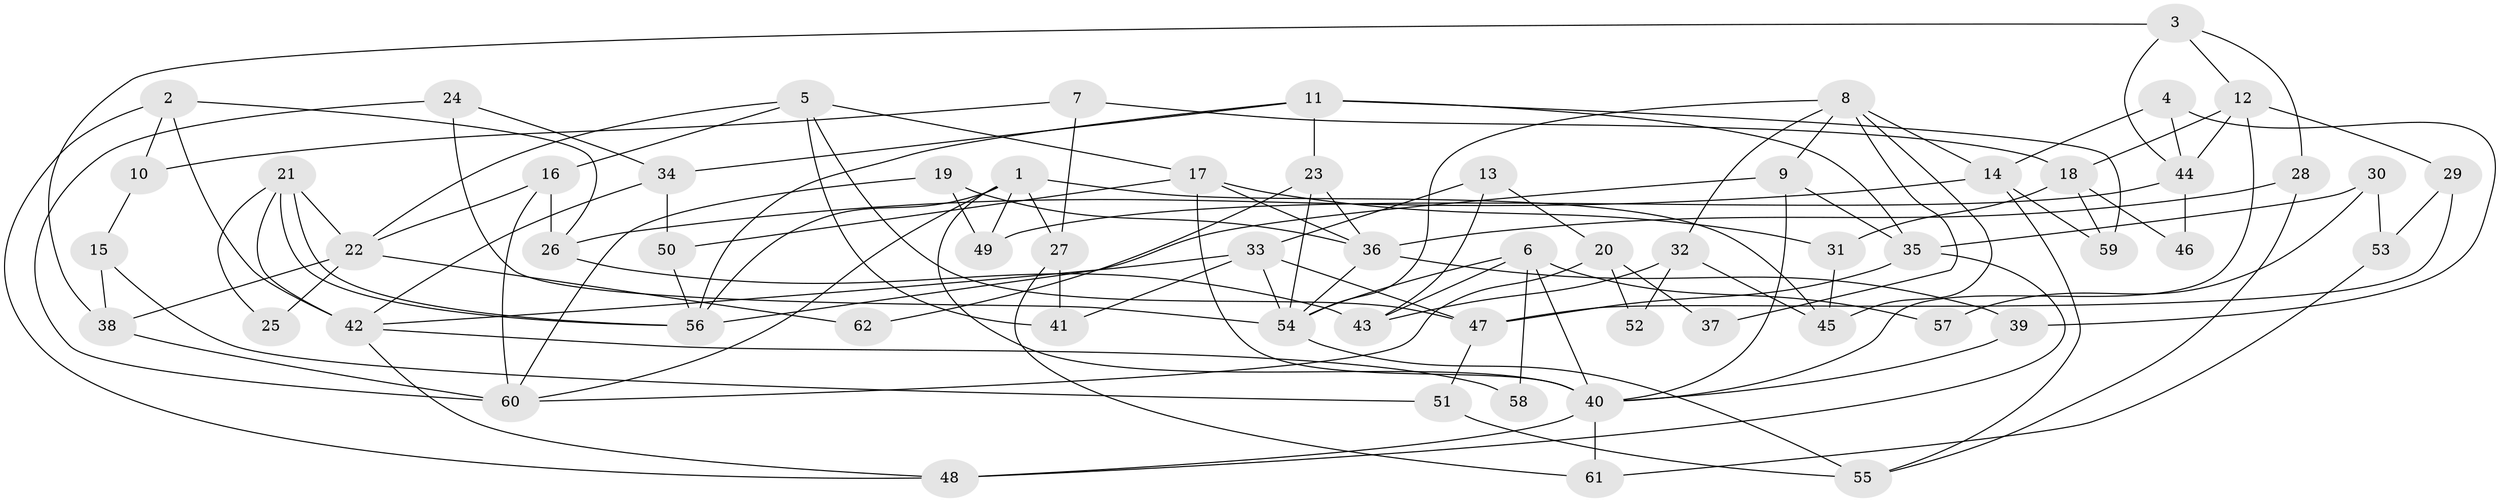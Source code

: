 // coarse degree distribution, {6: 0.15384615384615385, 7: 0.10256410256410256, 4: 0.3076923076923077, 5: 0.10256410256410256, 3: 0.1282051282051282, 11: 0.02564102564102564, 8: 0.07692307692307693, 2: 0.10256410256410256}
// Generated by graph-tools (version 1.1) at 2025/52/02/27/25 19:52:02]
// undirected, 62 vertices, 124 edges
graph export_dot {
graph [start="1"]
  node [color=gray90,style=filled];
  1;
  2;
  3;
  4;
  5;
  6;
  7;
  8;
  9;
  10;
  11;
  12;
  13;
  14;
  15;
  16;
  17;
  18;
  19;
  20;
  21;
  22;
  23;
  24;
  25;
  26;
  27;
  28;
  29;
  30;
  31;
  32;
  33;
  34;
  35;
  36;
  37;
  38;
  39;
  40;
  41;
  42;
  43;
  44;
  45;
  46;
  47;
  48;
  49;
  50;
  51;
  52;
  53;
  54;
  55;
  56;
  57;
  58;
  59;
  60;
  61;
  62;
  1 -- 40;
  1 -- 60;
  1 -- 27;
  1 -- 45;
  1 -- 49;
  1 -- 56;
  2 -- 48;
  2 -- 26;
  2 -- 10;
  2 -- 42;
  3 -- 12;
  3 -- 28;
  3 -- 38;
  3 -- 44;
  4 -- 44;
  4 -- 39;
  4 -- 14;
  5 -- 47;
  5 -- 22;
  5 -- 16;
  5 -- 17;
  5 -- 41;
  6 -- 40;
  6 -- 54;
  6 -- 43;
  6 -- 57;
  6 -- 58;
  7 -- 27;
  7 -- 18;
  7 -- 10;
  8 -- 9;
  8 -- 54;
  8 -- 14;
  8 -- 32;
  8 -- 37;
  8 -- 45;
  9 -- 56;
  9 -- 40;
  9 -- 35;
  10 -- 15;
  11 -- 56;
  11 -- 34;
  11 -- 23;
  11 -- 35;
  11 -- 59;
  12 -- 40;
  12 -- 18;
  12 -- 29;
  12 -- 44;
  13 -- 33;
  13 -- 43;
  13 -- 20;
  14 -- 26;
  14 -- 55;
  14 -- 59;
  15 -- 38;
  15 -- 51;
  16 -- 26;
  16 -- 22;
  16 -- 60;
  17 -- 50;
  17 -- 31;
  17 -- 36;
  17 -- 40;
  18 -- 31;
  18 -- 59;
  18 -- 46;
  19 -- 36;
  19 -- 49;
  19 -- 60;
  20 -- 60;
  20 -- 37;
  20 -- 52;
  21 -- 22;
  21 -- 56;
  21 -- 56;
  21 -- 25;
  21 -- 42;
  22 -- 38;
  22 -- 25;
  22 -- 62;
  23 -- 36;
  23 -- 54;
  23 -- 62;
  24 -- 54;
  24 -- 60;
  24 -- 34;
  26 -- 43;
  27 -- 41;
  27 -- 61;
  28 -- 36;
  28 -- 55;
  29 -- 47;
  29 -- 53;
  30 -- 53;
  30 -- 35;
  30 -- 57;
  31 -- 45;
  32 -- 45;
  32 -- 43;
  32 -- 52;
  33 -- 42;
  33 -- 47;
  33 -- 41;
  33 -- 54;
  34 -- 42;
  34 -- 50;
  35 -- 47;
  35 -- 48;
  36 -- 54;
  36 -- 39;
  38 -- 60;
  39 -- 40;
  40 -- 48;
  40 -- 61;
  42 -- 48;
  42 -- 58;
  44 -- 46;
  44 -- 49;
  47 -- 51;
  50 -- 56;
  51 -- 55;
  53 -- 61;
  54 -- 55;
}
